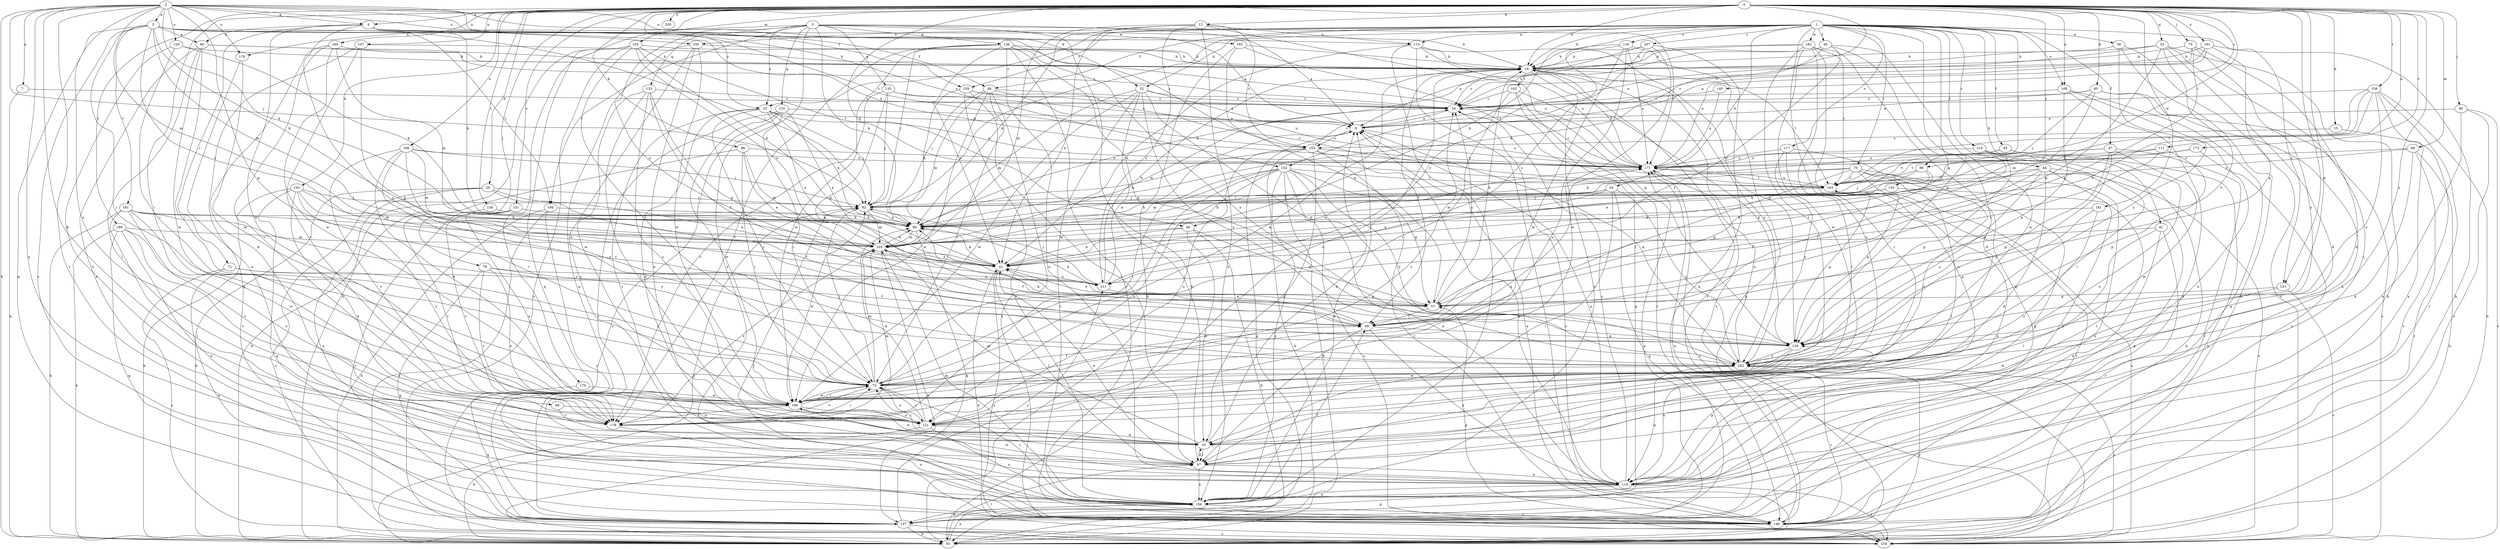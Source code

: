 strict digraph  {
0;
1;
2;
3;
4;
5;
7;
8;
12;
15;
16;
23;
24;
29;
32;
33;
38;
40;
41;
44;
45;
46;
47;
48;
49;
52;
57;
60;
61;
62;
65;
69;
70;
72;
73;
75;
79;
80;
82;
85;
88;
89;
96;
97;
99;
103;
105;
107;
111;
113;
114;
116;
117;
120;
121;
129;
132;
133;
135;
136;
137;
140;
141;
146;
150;
151;
152;
153;
154;
156;
158;
159;
160;
161;
162;
163;
164;
166;
169;
170;
171;
173;
176;
178;
181;
182;
183;
186;
191;
192;
193;
194;
199;
202;
205;
207;
210;
211;
0 -> 4  [label=a];
0 -> 12  [label=b];
0 -> 15  [label=b];
0 -> 16  [label=b];
0 -> 23  [label=c];
0 -> 29  [label=d];
0 -> 52  [label=g];
0 -> 60  [label=h];
0 -> 69  [label=i];
0 -> 75  [label=j];
0 -> 79  [label=j];
0 -> 80  [label=j];
0 -> 85  [label=k];
0 -> 88  [label=k];
0 -> 96  [label=l];
0 -> 99  [label=m];
0 -> 103  [label=m];
0 -> 107  [label=n];
0 -> 111  [label=n];
0 -> 129  [label=p];
0 -> 140  [label=r];
0 -> 141  [label=r];
0 -> 150  [label=s];
0 -> 151  [label=s];
0 -> 152  [label=s];
0 -> 156  [label=t];
0 -> 158  [label=t];
0 -> 164  [label=u];
0 -> 166  [label=u];
0 -> 169  [label=u];
0 -> 173  [label=v];
0 -> 176  [label=v];
0 -> 181  [label=w];
0 -> 191  [label=x];
0 -> 192  [label=x];
0 -> 199  [label=y];
0 -> 202  [label=y];
0 -> 205  [label=z];
1 -> 16  [label=b];
1 -> 23  [label=c];
1 -> 32  [label=d];
1 -> 38  [label=e];
1 -> 44  [label=f];
1 -> 45  [label=f];
1 -> 46  [label=f];
1 -> 47  [label=f];
1 -> 48  [label=f];
1 -> 57  [label=g];
1 -> 60  [label=h];
1 -> 61  [label=h];
1 -> 62  [label=h];
1 -> 70  [label=i];
1 -> 82  [label=j];
1 -> 96  [label=l];
1 -> 97  [label=l];
1 -> 113  [label=n];
1 -> 116  [label=o];
1 -> 117  [label=o];
1 -> 129  [label=p];
1 -> 141  [label=r];
1 -> 159  [label=t];
1 -> 169  [label=u];
1 -> 182  [label=w];
1 -> 193  [label=x];
1 -> 207  [label=z];
1 -> 210  [label=z];
2 -> 4  [label=a];
2 -> 5  [label=a];
2 -> 7  [label=a];
2 -> 32  [label=d];
2 -> 33  [label=d];
2 -> 65  [label=h];
2 -> 82  [label=j];
2 -> 89  [label=k];
2 -> 105  [label=m];
2 -> 113  [label=n];
2 -> 120  [label=o];
2 -> 121  [label=o];
2 -> 129  [label=p];
2 -> 146  [label=r];
2 -> 152  [label=s];
2 -> 159  [label=t];
2 -> 170  [label=u];
2 -> 193  [label=x];
2 -> 194  [label=x];
3 -> 8  [label=a];
3 -> 23  [label=c];
3 -> 65  [label=h];
3 -> 89  [label=k];
3 -> 132  [label=q];
3 -> 133  [label=q];
3 -> 135  [label=q];
3 -> 136  [label=q];
3 -> 160  [label=t];
3 -> 170  [label=u];
3 -> 171  [label=u];
3 -> 183  [label=w];
3 -> 194  [label=x];
3 -> 211  [label=z];
4 -> 16  [label=b];
4 -> 40  [label=e];
4 -> 48  [label=f];
4 -> 72  [label=i];
4 -> 89  [label=k];
4 -> 153  [label=s];
4 -> 186  [label=w];
4 -> 202  [label=y];
5 -> 8  [label=a];
5 -> 40  [label=e];
5 -> 73  [label=i];
5 -> 82  [label=j];
5 -> 89  [label=k];
5 -> 105  [label=m];
5 -> 137  [label=q];
5 -> 146  [label=r];
5 -> 153  [label=s];
5 -> 160  [label=t];
5 -> 161  [label=t];
5 -> 171  [label=u];
5 -> 211  [label=z];
7 -> 24  [label=c];
7 -> 65  [label=h];
8 -> 153  [label=s];
8 -> 171  [label=u];
12 -> 41  [label=e];
12 -> 89  [label=k];
12 -> 105  [label=m];
12 -> 113  [label=n];
12 -> 129  [label=p];
12 -> 153  [label=s];
12 -> 194  [label=x];
12 -> 211  [label=z];
15 -> 146  [label=r];
15 -> 153  [label=s];
16 -> 24  [label=c];
16 -> 49  [label=f];
16 -> 121  [label=o];
16 -> 146  [label=r];
16 -> 154  [label=s];
16 -> 162  [label=t];
16 -> 163  [label=t];
16 -> 194  [label=x];
16 -> 202  [label=y];
23 -> 8  [label=a];
23 -> 33  [label=d];
23 -> 41  [label=e];
23 -> 73  [label=i];
23 -> 82  [label=j];
23 -> 89  [label=k];
23 -> 97  [label=l];
23 -> 171  [label=u];
24 -> 8  [label=a];
24 -> 105  [label=m];
29 -> 41  [label=e];
29 -> 49  [label=f];
29 -> 65  [label=h];
29 -> 82  [label=j];
29 -> 154  [label=s];
29 -> 194  [label=x];
32 -> 8  [label=a];
32 -> 24  [label=c];
32 -> 97  [label=l];
32 -> 105  [label=m];
32 -> 129  [label=p];
32 -> 146  [label=r];
32 -> 186  [label=w];
32 -> 202  [label=y];
33 -> 8  [label=a];
33 -> 73  [label=i];
33 -> 97  [label=l];
33 -> 105  [label=m];
38 -> 16  [label=b];
38 -> 65  [label=h];
38 -> 154  [label=s];
38 -> 202  [label=y];
40 -> 16  [label=b];
40 -> 24  [label=c];
40 -> 73  [label=i];
40 -> 97  [label=l];
40 -> 186  [label=w];
40 -> 194  [label=x];
41 -> 89  [label=k];
41 -> 97  [label=l];
41 -> 154  [label=s];
41 -> 171  [label=u];
41 -> 211  [label=z];
44 -> 33  [label=d];
44 -> 49  [label=f];
44 -> 89  [label=k];
44 -> 114  [label=n];
44 -> 137  [label=q];
44 -> 154  [label=s];
44 -> 163  [label=t];
44 -> 202  [label=y];
45 -> 41  [label=e];
45 -> 65  [label=h];
45 -> 121  [label=o];
45 -> 171  [label=u];
46 -> 16  [label=b];
46 -> 24  [label=c];
46 -> 33  [label=d];
46 -> 49  [label=f];
46 -> 89  [label=k];
46 -> 186  [label=w];
47 -> 89  [label=k];
47 -> 129  [label=p];
47 -> 146  [label=r];
47 -> 171  [label=u];
47 -> 186  [label=w];
47 -> 202  [label=y];
48 -> 24  [label=c];
48 -> 73  [label=i];
48 -> 82  [label=j];
48 -> 105  [label=m];
48 -> 154  [label=s];
48 -> 163  [label=t];
48 -> 186  [label=w];
49 -> 41  [label=e];
49 -> 97  [label=l];
49 -> 114  [label=n];
49 -> 129  [label=p];
52 -> 8  [label=a];
52 -> 16  [label=b];
52 -> 33  [label=d];
52 -> 49  [label=f];
52 -> 57  [label=g];
52 -> 65  [label=h];
52 -> 97  [label=l];
57 -> 16  [label=b];
57 -> 24  [label=c];
57 -> 41  [label=e];
57 -> 49  [label=f];
57 -> 89  [label=k];
60 -> 33  [label=d];
60 -> 41  [label=e];
60 -> 57  [label=g];
60 -> 65  [label=h];
60 -> 105  [label=m];
61 -> 97  [label=l];
61 -> 105  [label=m];
61 -> 114  [label=n];
61 -> 146  [label=r];
62 -> 41  [label=e];
62 -> 82  [label=j];
62 -> 89  [label=k];
62 -> 97  [label=l];
62 -> 137  [label=q];
62 -> 202  [label=y];
65 -> 8  [label=a];
65 -> 24  [label=c];
65 -> 82  [label=j];
65 -> 97  [label=l];
65 -> 194  [label=x];
65 -> 202  [label=y];
69 -> 121  [label=o];
69 -> 178  [label=v];
70 -> 49  [label=f];
70 -> 89  [label=k];
70 -> 97  [label=l];
70 -> 105  [label=m];
70 -> 114  [label=n];
70 -> 129  [label=p];
70 -> 163  [label=t];
70 -> 194  [label=x];
72 -> 73  [label=i];
72 -> 137  [label=q];
72 -> 154  [label=s];
72 -> 211  [label=z];
73 -> 16  [label=b];
73 -> 49  [label=f];
73 -> 82  [label=j];
73 -> 105  [label=m];
73 -> 121  [label=o];
73 -> 178  [label=v];
73 -> 186  [label=w];
75 -> 16  [label=b];
75 -> 24  [label=c];
75 -> 33  [label=d];
75 -> 57  [label=g];
75 -> 202  [label=y];
79 -> 49  [label=f];
79 -> 121  [label=o];
79 -> 137  [label=q];
79 -> 178  [label=v];
79 -> 211  [label=z];
80 -> 8  [label=a];
80 -> 114  [label=n];
80 -> 146  [label=r];
80 -> 154  [label=s];
82 -> 89  [label=k];
82 -> 105  [label=m];
82 -> 186  [label=w];
85 -> 8  [label=a];
85 -> 24  [label=c];
85 -> 82  [label=j];
85 -> 105  [label=m];
85 -> 114  [label=n];
85 -> 154  [label=s];
88 -> 41  [label=e];
88 -> 65  [label=h];
88 -> 73  [label=i];
88 -> 105  [label=m];
88 -> 171  [label=u];
89 -> 105  [label=m];
89 -> 137  [label=q];
96 -> 41  [label=e];
96 -> 57  [label=g];
96 -> 82  [label=j];
96 -> 163  [label=t];
97 -> 33  [label=d];
97 -> 41  [label=e];
97 -> 114  [label=n];
97 -> 194  [label=x];
99 -> 33  [label=d];
99 -> 65  [label=h];
99 -> 146  [label=r];
99 -> 163  [label=t];
99 -> 171  [label=u];
103 -> 16  [label=b];
103 -> 41  [label=e];
103 -> 65  [label=h];
103 -> 73  [label=i];
103 -> 89  [label=k];
103 -> 137  [label=q];
103 -> 154  [label=s];
103 -> 163  [label=t];
105 -> 41  [label=e];
105 -> 49  [label=f];
105 -> 65  [label=h];
105 -> 89  [label=k];
105 -> 178  [label=v];
107 -> 16  [label=b];
107 -> 129  [label=p];
107 -> 137  [label=q];
107 -> 178  [label=v];
111 -> 129  [label=p];
111 -> 163  [label=t];
111 -> 171  [label=u];
111 -> 211  [label=z];
113 -> 16  [label=b];
113 -> 41  [label=e];
113 -> 129  [label=p];
113 -> 146  [label=r];
113 -> 171  [label=u];
113 -> 194  [label=x];
114 -> 8  [label=a];
114 -> 24  [label=c];
114 -> 129  [label=p];
114 -> 137  [label=q];
114 -> 154  [label=s];
114 -> 186  [label=w];
114 -> 194  [label=x];
116 -> 16  [label=b];
116 -> 65  [label=h];
116 -> 121  [label=o];
116 -> 171  [label=u];
116 -> 186  [label=w];
116 -> 211  [label=z];
117 -> 73  [label=i];
117 -> 121  [label=o];
117 -> 171  [label=u];
117 -> 202  [label=y];
120 -> 16  [label=b];
120 -> 73  [label=i];
120 -> 89  [label=k];
120 -> 114  [label=n];
121 -> 33  [label=d];
121 -> 65  [label=h];
121 -> 73  [label=i];
121 -> 89  [label=k];
121 -> 194  [label=x];
129 -> 89  [label=k];
129 -> 114  [label=n];
129 -> 186  [label=w];
129 -> 202  [label=y];
132 -> 8  [label=a];
132 -> 41  [label=e];
132 -> 73  [label=i];
132 -> 146  [label=r];
132 -> 154  [label=s];
132 -> 186  [label=w];
133 -> 24  [label=c];
133 -> 49  [label=f];
133 -> 57  [label=g];
133 -> 97  [label=l];
133 -> 121  [label=o];
133 -> 186  [label=w];
135 -> 8  [label=a];
135 -> 24  [label=c];
135 -> 57  [label=g];
135 -> 82  [label=j];
135 -> 178  [label=v];
136 -> 16  [label=b];
136 -> 41  [label=e];
136 -> 82  [label=j];
136 -> 114  [label=n];
136 -> 129  [label=p];
136 -> 146  [label=r];
136 -> 171  [label=u];
136 -> 178  [label=v];
136 -> 186  [label=w];
136 -> 202  [label=y];
137 -> 65  [label=h];
137 -> 154  [label=s];
137 -> 171  [label=u];
137 -> 211  [label=z];
140 -> 24  [label=c];
140 -> 171  [label=u];
141 -> 33  [label=d];
141 -> 57  [label=g];
141 -> 154  [label=s];
146 -> 8  [label=a];
146 -> 82  [label=j];
146 -> 163  [label=t];
146 -> 171  [label=u];
150 -> 82  [label=j];
150 -> 89  [label=k];
150 -> 97  [label=l];
151 -> 89  [label=k];
151 -> 121  [label=o];
151 -> 146  [label=r];
151 -> 178  [label=v];
152 -> 57  [label=g];
152 -> 65  [label=h];
152 -> 73  [label=i];
152 -> 105  [label=m];
152 -> 114  [label=n];
152 -> 121  [label=o];
152 -> 154  [label=s];
152 -> 163  [label=t];
152 -> 178  [label=v];
152 -> 194  [label=x];
152 -> 202  [label=y];
153 -> 24  [label=c];
153 -> 33  [label=d];
153 -> 65  [label=h];
153 -> 89  [label=k];
153 -> 114  [label=n];
153 -> 121  [label=o];
153 -> 146  [label=r];
153 -> 171  [label=u];
154 -> 41  [label=e];
154 -> 57  [label=g];
156 -> 24  [label=c];
156 -> 41  [label=e];
156 -> 65  [label=h];
156 -> 89  [label=k];
156 -> 146  [label=r];
156 -> 163  [label=t];
156 -> 194  [label=x];
156 -> 202  [label=y];
158 -> 89  [label=k];
158 -> 178  [label=v];
159 -> 24  [label=c];
159 -> 89  [label=k];
159 -> 97  [label=l];
159 -> 171  [label=u];
159 -> 194  [label=x];
160 -> 65  [label=h];
160 -> 89  [label=k];
160 -> 146  [label=r];
160 -> 154  [label=s];
161 -> 41  [label=e];
161 -> 65  [label=h];
161 -> 89  [label=k];
161 -> 97  [label=l];
161 -> 178  [label=v];
161 -> 186  [label=w];
161 -> 202  [label=y];
162 -> 24  [label=c];
162 -> 73  [label=i];
162 -> 129  [label=p];
162 -> 137  [label=q];
162 -> 146  [label=r];
163 -> 82  [label=j];
163 -> 114  [label=n];
163 -> 129  [label=p];
163 -> 154  [label=s];
163 -> 171  [label=u];
164 -> 16  [label=b];
164 -> 33  [label=d];
164 -> 105  [label=m];
164 -> 178  [label=v];
164 -> 186  [label=w];
166 -> 73  [label=i];
166 -> 82  [label=j];
166 -> 105  [label=m];
166 -> 171  [label=u];
166 -> 178  [label=v];
166 -> 186  [label=w];
166 -> 202  [label=y];
169 -> 24  [label=c];
169 -> 114  [label=n];
169 -> 129  [label=p];
169 -> 137  [label=q];
169 -> 194  [label=x];
170 -> 114  [label=n];
170 -> 186  [label=w];
171 -> 16  [label=b];
171 -> 24  [label=c];
171 -> 154  [label=s];
171 -> 163  [label=t];
173 -> 163  [label=t];
173 -> 171  [label=u];
173 -> 194  [label=x];
176 -> 137  [label=q];
176 -> 186  [label=w];
178 -> 24  [label=c];
178 -> 73  [label=i];
178 -> 105  [label=m];
178 -> 194  [label=x];
181 -> 89  [label=k];
181 -> 121  [label=o];
181 -> 129  [label=p];
182 -> 8  [label=a];
182 -> 16  [label=b];
182 -> 73  [label=i];
182 -> 114  [label=n];
182 -> 121  [label=o];
182 -> 137  [label=q];
182 -> 163  [label=t];
182 -> 186  [label=w];
183 -> 16  [label=b];
183 -> 57  [label=g];
183 -> 65  [label=h];
183 -> 163  [label=t];
186 -> 33  [label=d];
186 -> 73  [label=i];
186 -> 121  [label=o];
186 -> 171  [label=u];
186 -> 178  [label=v];
191 -> 8  [label=a];
191 -> 16  [label=b];
191 -> 57  [label=g];
191 -> 65  [label=h];
191 -> 171  [label=u];
192 -> 33  [label=d];
192 -> 49  [label=f];
192 -> 65  [label=h];
192 -> 82  [label=j];
192 -> 105  [label=m];
192 -> 121  [label=o];
192 -> 137  [label=q];
193 -> 16  [label=b];
193 -> 114  [label=n];
193 -> 137  [label=q];
193 -> 186  [label=w];
193 -> 194  [label=x];
194 -> 8  [label=a];
194 -> 49  [label=f];
194 -> 73  [label=i];
194 -> 105  [label=m];
194 -> 137  [label=q];
194 -> 146  [label=r];
199 -> 65  [label=h];
199 -> 105  [label=m];
199 -> 114  [label=n];
199 -> 121  [label=o];
199 -> 137  [label=q];
199 -> 178  [label=v];
202 -> 8  [label=a];
202 -> 73  [label=i];
202 -> 114  [label=n];
202 -> 146  [label=r];
202 -> 154  [label=s];
202 -> 171  [label=u];
207 -> 16  [label=b];
207 -> 89  [label=k];
207 -> 137  [label=q];
207 -> 186  [label=w];
207 -> 211  [label=z];
210 -> 49  [label=f];
210 -> 65  [label=h];
210 -> 73  [label=i];
210 -> 129  [label=p];
210 -> 171  [label=u];
211 -> 8  [label=a];
211 -> 16  [label=b];
211 -> 57  [label=g];
211 -> 82  [label=j];
}
